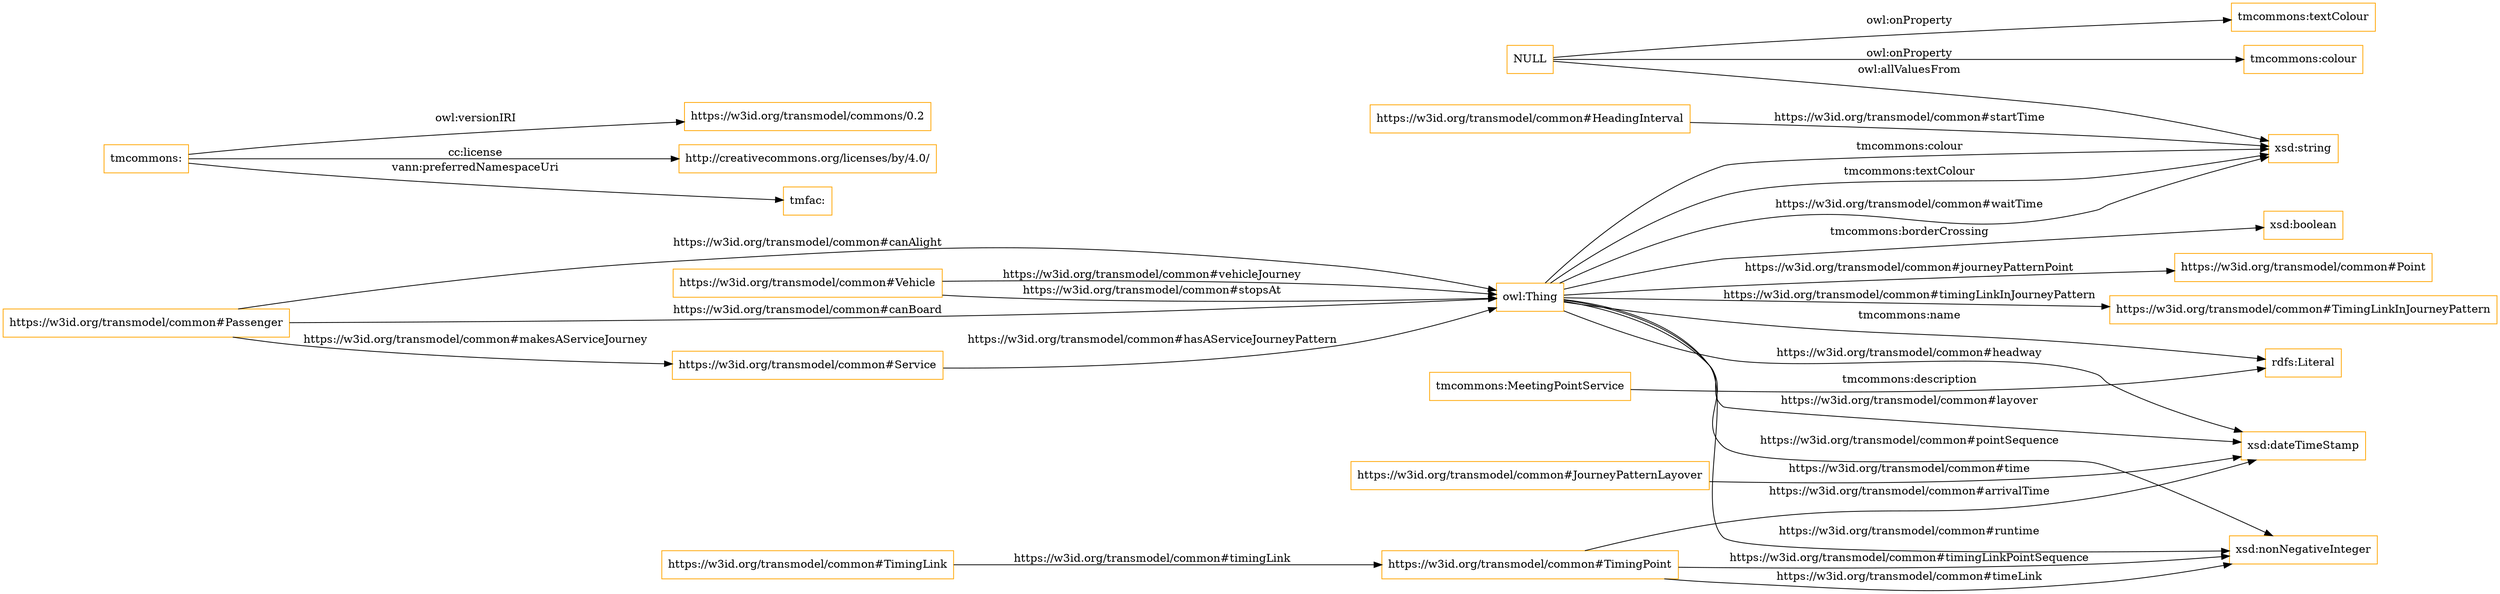 digraph ar2dtool_diagram { 
rankdir=LR;
size="1501"
node [shape = rectangle, color="orange"]; "https://w3id.org/transmodel/common#Service" "https://w3id.org/transmodel/common#JourneyPatternLayover" "https://w3id.org/transmodel/common#TimingLink" "https://w3id.org/transmodel/common#Vehicle" "https://w3id.org/transmodel/common#Passenger" "https://w3id.org/transmodel/common#Point" "https://w3id.org/transmodel/common#HeadingInterval" "https://w3id.org/transmodel/common#TimingPoint" "https://w3id.org/transmodel/common#TimingLinkInJourneyPattern" ; /*classes style*/
	"NULL" -> "tmcommons:textColour" [ label = "owl:onProperty" ];
	"NULL" -> "xsd:string" [ label = "owl:allValuesFrom" ];
	"NULL" -> "tmcommons:colour" [ label = "owl:onProperty" ];
	"tmcommons:" -> "https://w3id.org/transmodel/commons/0.2" [ label = "owl:versionIRI" ];
	"tmcommons:" -> "http://creativecommons.org/licenses/by/4.0/" [ label = "cc:license" ];
	"tmcommons:" -> "tmfac:" [ label = "vann:preferredNamespaceUri" ];
	"owl:Thing" -> "xsd:string" [ label = "tmcommons:textColour" ];
	"owl:Thing" -> "rdfs:Literal" [ label = "tmcommons:name" ];
	"tmcommons:MeetingPointService" -> "rdfs:Literal" [ label = "tmcommons:description" ];
	"owl:Thing" -> "xsd:dateTimeStamp" [ label = "https://w3id.org/transmodel/common#layover" ];
	"https://w3id.org/transmodel/common#TimingPoint" -> "xsd:dateTimeStamp" [ label = "https://w3id.org/transmodel/common#arrivalTime" ];
	"https://w3id.org/transmodel/common#JourneyPatternLayover" -> "xsd:dateTimeStamp" [ label = "https://w3id.org/transmodel/common#time" ];
	"owl:Thing" -> "xsd:boolean" [ label = "tmcommons:borderCrossing" ];
	"https://w3id.org/transmodel/common#Passenger" -> "https://w3id.org/transmodel/common#Service" [ label = "https://w3id.org/transmodel/common#makesAServiceJourney" ];
	"owl:Thing" -> "https://w3id.org/transmodel/common#Point" [ label = "https://w3id.org/transmodel/common#journeyPatternPoint" ];
	"https://w3id.org/transmodel/common#Vehicle" -> "owl:Thing" [ label = "https://w3id.org/transmodel/common#stopsAt" ];
	"https://w3id.org/transmodel/common#Vehicle" -> "owl:Thing" [ label = "https://w3id.org/transmodel/common#vehicleJourney" ];
	"owl:Thing" -> "xsd:string" [ label = "https://w3id.org/transmodel/common#waitTime" ];
	"https://w3id.org/transmodel/common#TimingPoint" -> "xsd:nonNegativeInteger" [ label = "https://w3id.org/transmodel/common#timingLinkPointSequence" ];
	"owl:Thing" -> "xsd:string" [ label = "tmcommons:colour" ];
	"https://w3id.org/transmodel/common#Passenger" -> "owl:Thing" [ label = "https://w3id.org/transmodel/common#canAlight" ];
	"owl:Thing" -> "xsd:dateTimeStamp" [ label = "https://w3id.org/transmodel/common#headway" ];
	"https://w3id.org/transmodel/common#TimingLink" -> "https://w3id.org/transmodel/common#TimingPoint" [ label = "https://w3id.org/transmodel/common#timingLink" ];
	"owl:Thing" -> "https://w3id.org/transmodel/common#TimingLinkInJourneyPattern" [ label = "https://w3id.org/transmodel/common#timingLinkInJourneyPattern" ];
	"https://w3id.org/transmodel/common#Service" -> "owl:Thing" [ label = "https://w3id.org/transmodel/common#hasAServiceJourneyPattern" ];
	"owl:Thing" -> "xsd:nonNegativeInteger" [ label = "https://w3id.org/transmodel/common#runtime" ];
	"https://w3id.org/transmodel/common#HeadingInterval" -> "xsd:string" [ label = "https://w3id.org/transmodel/common#startTime" ];
	"https://w3id.org/transmodel/common#Passenger" -> "owl:Thing" [ label = "https://w3id.org/transmodel/common#canBoard" ];
	"owl:Thing" -> "xsd:nonNegativeInteger" [ label = "https://w3id.org/transmodel/common#pointSequence" ];
	"https://w3id.org/transmodel/common#TimingPoint" -> "xsd:nonNegativeInteger" [ label = "https://w3id.org/transmodel/common#timeLink" ];

}
